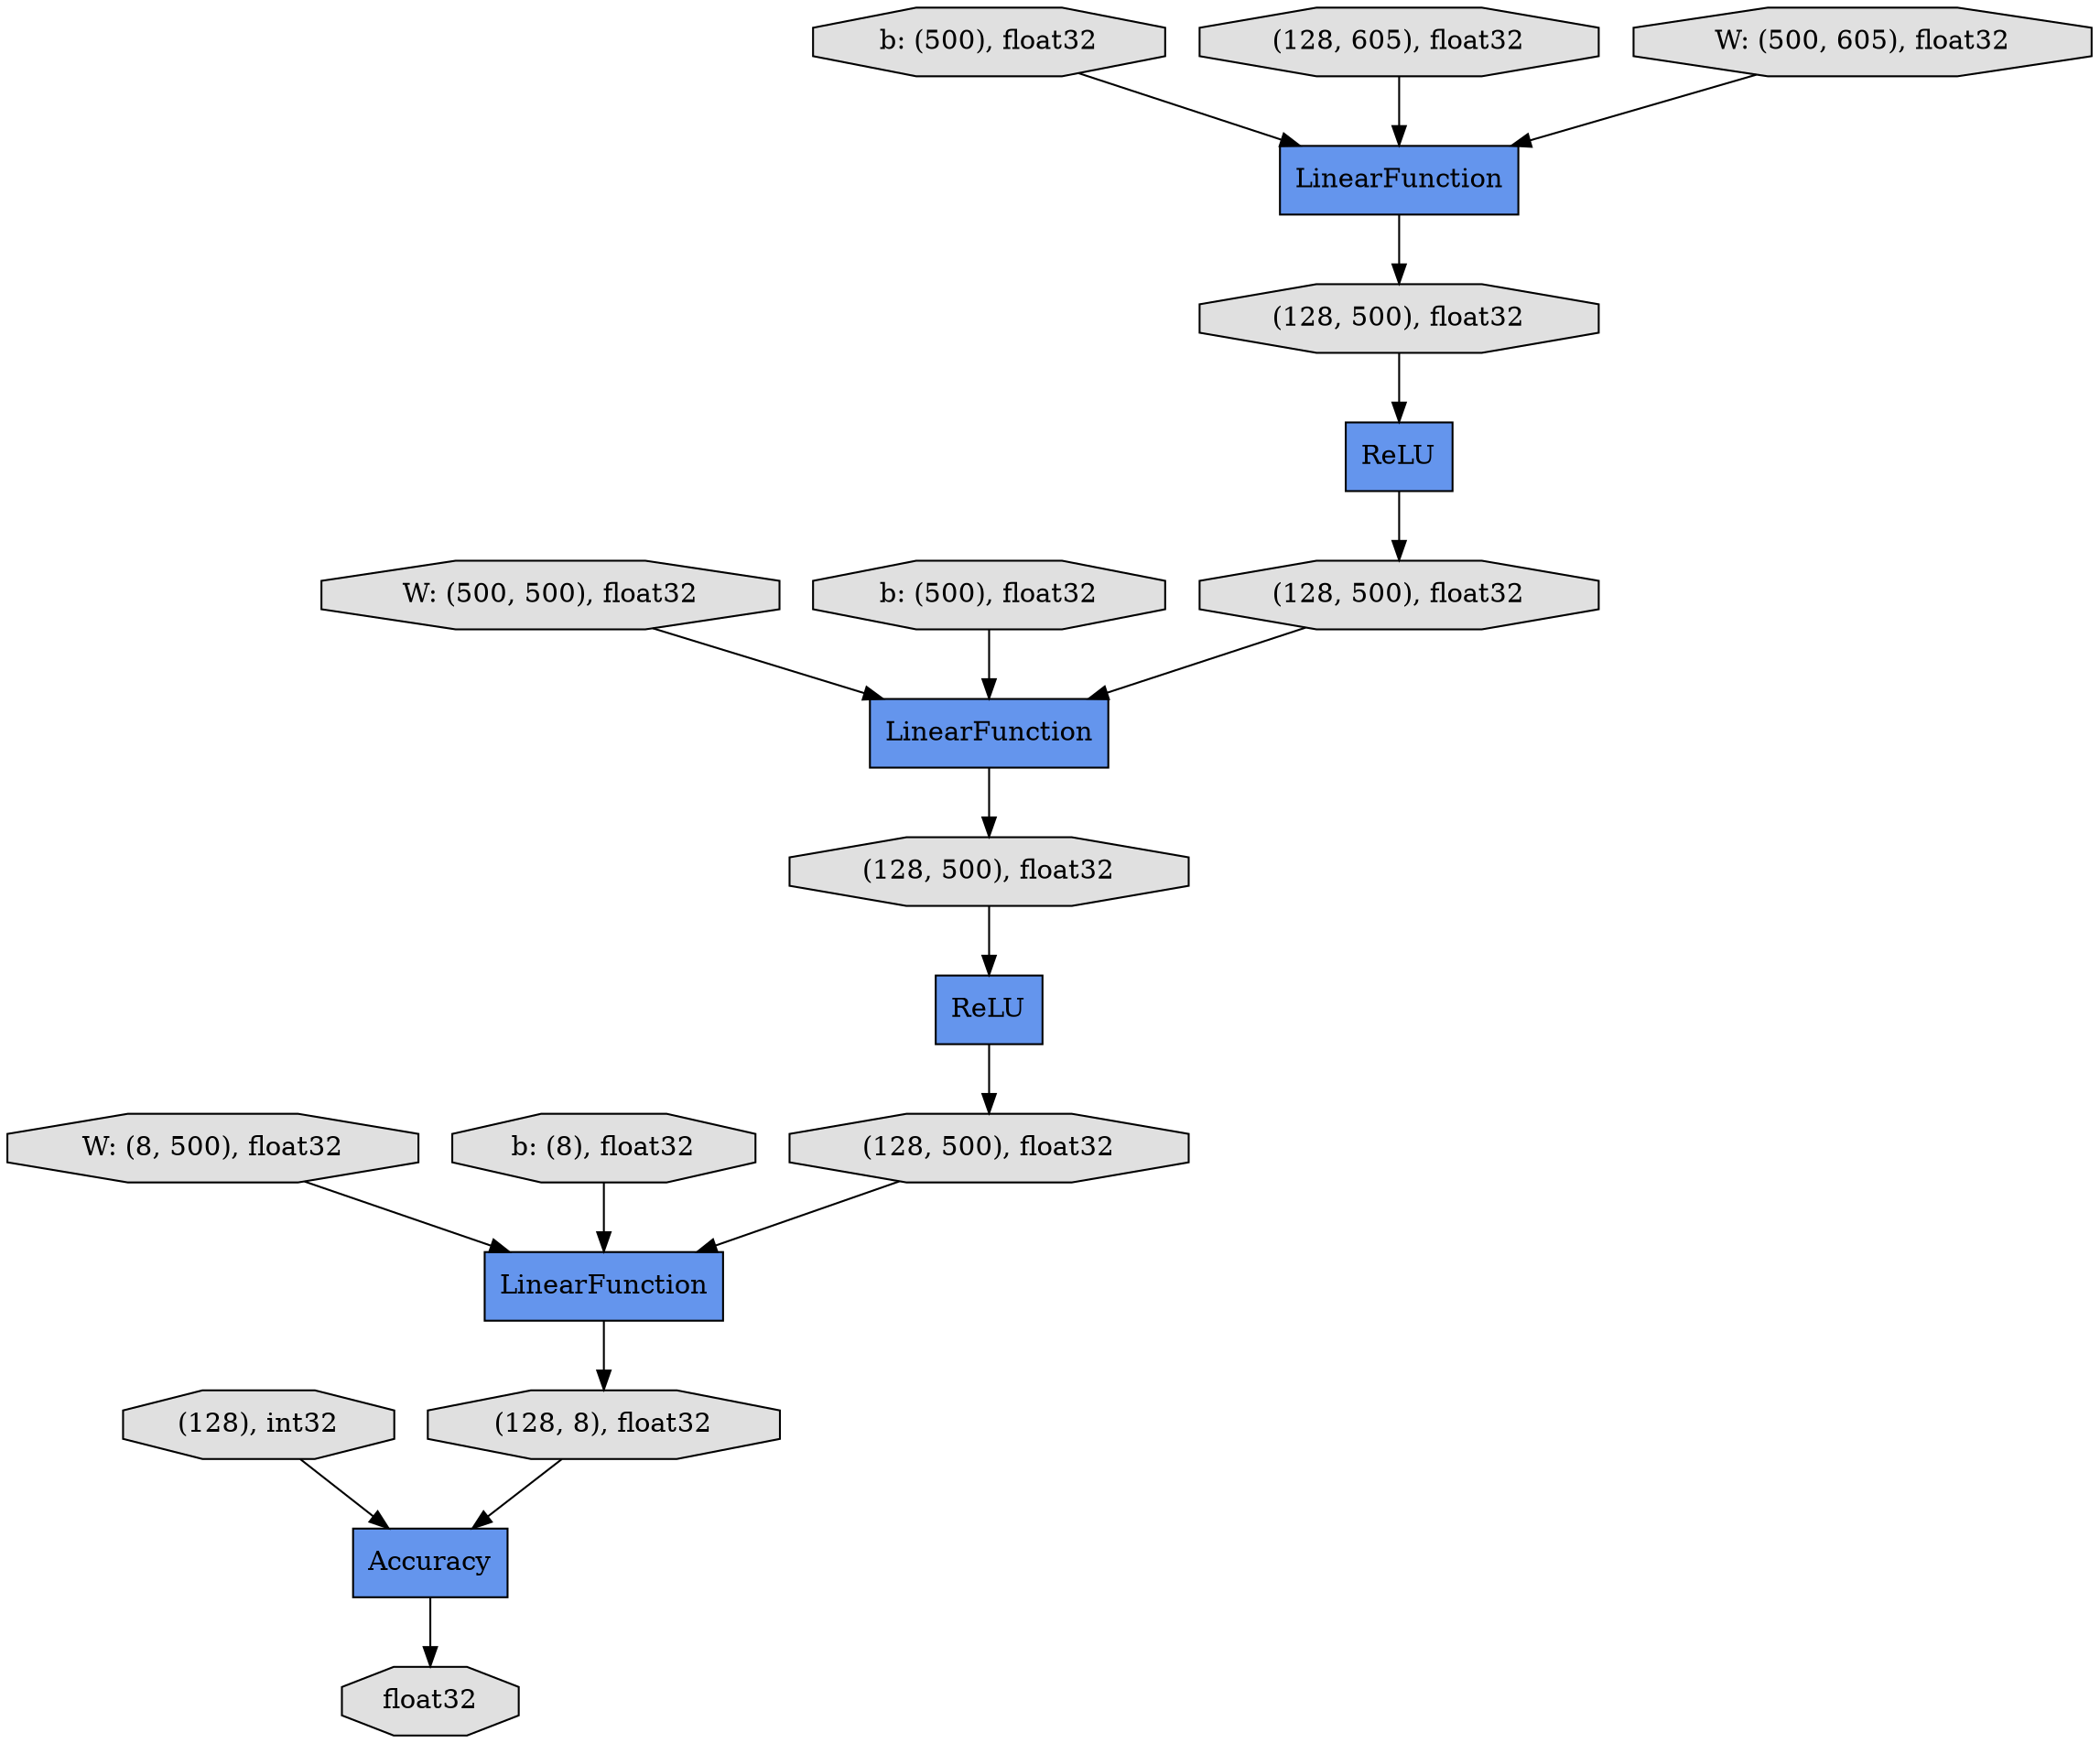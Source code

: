 digraph graphname{rankdir=TB;4447709200 [shape="octagon",style="filled",fillcolor="#E0E0E0",label="(128, 500), float32"];4423766992 [shape="octagon",style="filled",fillcolor="#E0E0E0",label="b: (500), float32"];4449349712 [shape="octagon",style="filled",fillcolor="#E0E0E0",label="(128), int32"];4447708176 [shape="record",style="filled",fillcolor="#6495ED",label="LinearFunction"];4447709968 [shape="record",style="filled",fillcolor="#6495ED",label="ReLU"];4447710096 [shape="record",style="filled",fillcolor="#6495ED",label="ReLU"];4447707216 [shape="record",style="filled",fillcolor="#6495ED",label="LinearFunction"];4449349840 [shape="octagon",style="filled",fillcolor="#E0E0E0",label="float32"];4447708496 [shape="octagon",style="filled",fillcolor="#E0E0E0",label="(128, 605), float32"];4447710928 [shape="record",style="filled",fillcolor="#6495ED",label="Accuracy"];4447710992 [shape="octagon",style="filled",fillcolor="#E0E0E0",label="(128, 8), float32"];4447707920 [shape="octagon",style="filled",fillcolor="#E0E0E0",label="(128, 500), float32"];4447707472 [shape="record",style="filled",fillcolor="#6495ED",label="LinearFunction"];4447708432 [shape="octagon",style="filled",fillcolor="#E0E0E0",label="(128, 500), float32"];4447674768 [shape="octagon",style="filled",fillcolor="#E0E0E0",label="W: (500, 500), float32"];4447676688 [shape="octagon",style="filled",fillcolor="#E0E0E0",label="W: (8, 500), float32"];4447676816 [shape="octagon",style="filled",fillcolor="#E0E0E0",label="b: (8), float32"];4423766480 [shape="octagon",style="filled",fillcolor="#E0E0E0",label="W: (500, 605), float32"];4447675088 [shape="octagon",style="filled",fillcolor="#E0E0E0",label="b: (500), float32"];4447708752 [shape="octagon",style="filled",fillcolor="#E0E0E0",label="(128, 500), float32"];4449349712 -> 4447710928;4447708496 -> 4447707216;4423766992 -> 4447707216;4447710928 -> 4449349840;4447674768 -> 4447707472;4447710096 -> 4447708752;4447708176 -> 4447710992;4447676688 -> 4447708176;4447707216 -> 4447707920;4447675088 -> 4447707472;4447709968 -> 4447709200;4447708432 -> 4447709968;4447676816 -> 4447708176;4447707920 -> 4447710096;4447707472 -> 4447708432;4447710992 -> 4447710928;4423766480 -> 4447707216;4447709200 -> 4447708176;4447708752 -> 4447707472;}